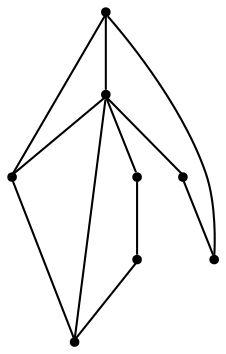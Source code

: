 graph {
  node [shape=point,comment="{\"directed\":false,\"doi\":\"10.1007/11618058_12\",\"figure\":\"1 (2)\"}"]

  v0 [pos="1157.840347928779,1635.7291698455815"]
  v1 [pos="1076.2001612463662,1837.8542105356858"]
  v2 [pos="998.4357285610465,1634.8541736602788"]
  v3 [pos="1158.402961482558,1778.4166495005293"]
  v4 [pos="1167.7172601744187,1706.2290986378991"]
  v5 [pos="1077.262863372093,1586.354239781698"]
  v6 [pos="995.935238008721,1774.1666952768965"]
  v7 [pos="987.6837209302325,1711.2291495005293"]

  v6 -- v7 [id="-2",pos="995.935238008721,1774.1666952768965 987.6837209302325,1711.2291495005293 987.6837209302325,1711.2291495005293 987.6837209302325,1711.2291495005293"]
  v1 -- v3 [id="-5",pos="1076.2001612463662,1837.8542105356858 1158.402961482558,1778.4166495005293 1158.402961482558,1778.4166495005293 1158.402961482558,1778.4166495005293"]
  v3 -- v4 [id="-7",pos="1158.402961482558,1778.4166495005293 1167.7172601744187,1706.2290986378991 1167.7172601744187,1706.2290986378991 1167.7172601744187,1706.2290986378991"]
  v1 -- v2 [id="-9",pos="1076.2001612463662,1837.8542105356858 1040.6102198401163,1829.149961471558 1014.3386627906976,1819.6874777475998 990.2050054505813,1807.879209518433 967.4924600290698,1796.441729863485 955.227707122093,1784.6124807993576 950.789371366279,1758.8541189829514 944.6756904069767,1710.7540925343835 964.0042877906976,1671.7916647593186 998.4357285610465,1634.8541736602788"]
  v0 -- v1 [id="-1",pos="1157.840347928779,1635.7291698455815 1191.4924600290697,1675.4333019256596 1210.7168968023257,1714.1083558400476 1204.640734011628,1762.370888392131 1200.1774709302326,1788.19588025411 1187.9876271802325,1799.9124685923264 1165.2250363372093,1811.3958517710373 1141.0997093023257,1823.2209046681728 1114.824018895349,1832.6583385467534 1076.2001612463662,1837.8542105356858"]
  v7 -- v2 [id="-3",pos="987.6837209302325,1711.2291495005293 998.4357285610465,1634.8541736602788 998.4357285610465,1634.8541736602788 998.4357285610465,1634.8541736602788"]
  v1 -- v5 [id="-4",pos="1076.2001612463662,1837.8542105356858 1077.262863372093,1586.354239781698 1077.262863372093,1586.354239781698 1077.262863372093,1586.354239781698"]
  v5 -- v2 [id="-6",pos="1077.262863372093,1586.354239781698 998.4357285610465,1634.8541736602788 998.4357285610465,1634.8541736602788 998.4357285610465,1634.8541736602788"]
  v0 -- v4 [id="-8",pos="1157.840347928779,1635.7291698455815 1167.7172601744187,1706.2290986378991 1167.7172601744187,1706.2290986378991 1167.7172601744187,1706.2290986378991"]
  v1 -- v6 [id="-10",pos="1076.2001612463662,1837.8542105356858 995.935238008721,1774.1666952768965 995.935238008721,1774.1666952768965 995.935238008721,1774.1666952768965"]
  v5 -- v0 [id="-11",pos="1077.262863372093,1586.354239781698 1157.840347928779,1635.7291698455815 1157.840347928779,1635.7291698455815 1157.840347928779,1635.7291698455815"]
}